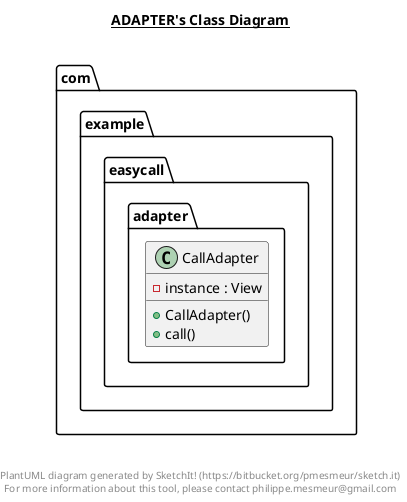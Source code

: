 @startuml

title __ADAPTER's Class Diagram__\n

  namespace com.example.easycall {
    namespace adapter {
      class com.example.easycall.adapter.CallAdapter {
          - instance : View
          + CallAdapter()
          + call()
      }
    }
  }
  



right footer


PlantUML diagram generated by SketchIt! (https://bitbucket.org/pmesmeur/sketch.it)
For more information about this tool, please contact philippe.mesmeur@gmail.com
endfooter

@enduml
